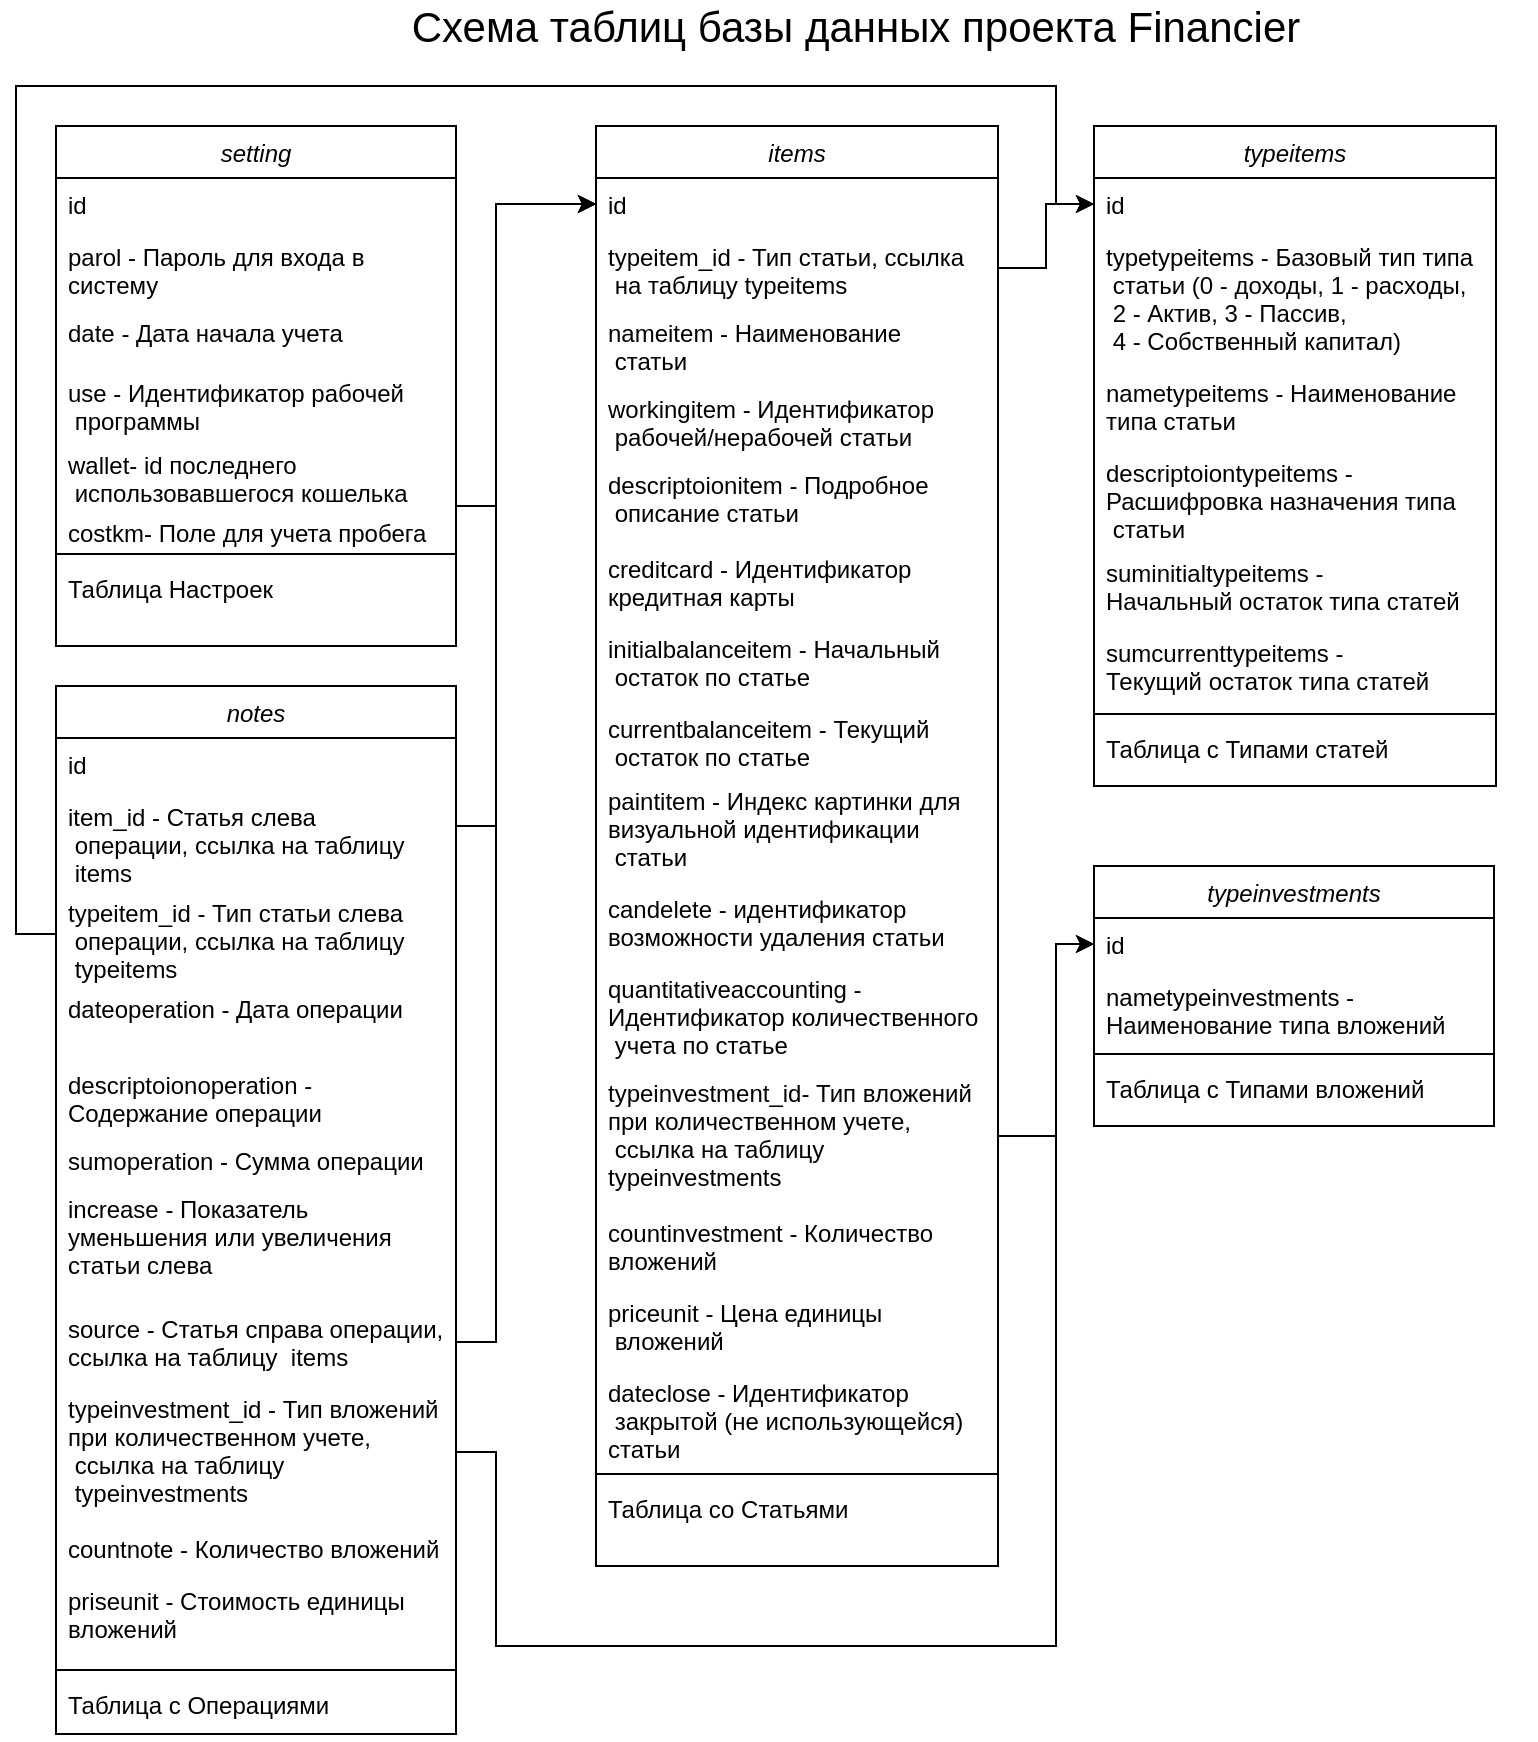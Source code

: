 <mxfile version="14.8.5" type="device"><diagram id="C5RBs43oDa-KdzZeNtuy" name="Page-1"><mxGraphModel dx="1865" dy="547" grid="1" gridSize="10" guides="1" tooltips="1" connect="1" arrows="1" fold="1" page="1" pageScale="1" pageWidth="827" pageHeight="1169" math="0" shadow="0"><root><mxCell id="WIyWlLk6GJQsqaUBKTNV-0"/><mxCell id="WIyWlLk6GJQsqaUBKTNV-1" parent="WIyWlLk6GJQsqaUBKTNV-0"/><mxCell id="zkfFHV4jXpPFQw0GAbJ--0" value="typeitems" style="swimlane;fontStyle=2;align=center;verticalAlign=top;childLayout=stackLayout;horizontal=1;startSize=26;horizontalStack=0;resizeParent=1;resizeLast=0;collapsible=1;marginBottom=0;rounded=0;shadow=0;strokeWidth=1;" parent="WIyWlLk6GJQsqaUBKTNV-1" vertex="1"><mxGeometry x="309" y="70" width="201" height="330" as="geometry"><mxRectangle x="230" y="140" width="160" height="26" as="alternateBounds"/></mxGeometry></mxCell><mxCell id="zkfFHV4jXpPFQw0GAbJ--1" value="id " style="text;align=left;verticalAlign=top;spacingLeft=4;spacingRight=4;overflow=hidden;rotatable=0;points=[[0,0.5],[1,0.5]];portConstraint=eastwest;" parent="zkfFHV4jXpPFQw0GAbJ--0" vertex="1"><mxGeometry y="26" width="201" height="26" as="geometry"/></mxCell><mxCell id="zkfFHV4jXpPFQw0GAbJ--2" value="typetypeitems - Базовый тип типа&#10; статьи (0 - доходы, 1 - расходы,&#10; 2 - Актив, 3 - Пассив, &#10; 4 - Собственный капитал)" style="text;align=left;verticalAlign=top;spacingLeft=4;spacingRight=4;overflow=hidden;rotatable=0;points=[[0,0.5],[1,0.5]];portConstraint=eastwest;rounded=0;shadow=0;html=0;" parent="zkfFHV4jXpPFQw0GAbJ--0" vertex="1"><mxGeometry y="52" width="201" height="68" as="geometry"/></mxCell><mxCell id="zkfFHV4jXpPFQw0GAbJ--3" value="nametypeitems - Наименование &#10;типа статьи" style="text;align=left;verticalAlign=top;spacingLeft=4;spacingRight=4;overflow=hidden;rotatable=0;points=[[0,0.5],[1,0.5]];portConstraint=eastwest;rounded=0;shadow=0;html=0;" parent="zkfFHV4jXpPFQw0GAbJ--0" vertex="1"><mxGeometry y="120" width="201" height="40" as="geometry"/></mxCell><mxCell id="tdRBUlVe_XkeL8Im9aY7-0" value="descriptoiontypeitems - &#10;Расшифровка назначения типа&#10; статьи" style="text;align=left;verticalAlign=top;spacingLeft=4;spacingRight=4;overflow=hidden;rotatable=0;points=[[0,0.5],[1,0.5]];portConstraint=eastwest;rounded=0;shadow=0;html=0;" parent="zkfFHV4jXpPFQw0GAbJ--0" vertex="1"><mxGeometry y="160" width="201" height="50" as="geometry"/></mxCell><mxCell id="tdRBUlVe_XkeL8Im9aY7-1" value="suminitialtypeitems - &#10;Начальный остаток типа статей" style="text;align=left;verticalAlign=top;spacingLeft=4;spacingRight=4;overflow=hidden;rotatable=0;points=[[0,0.5],[1,0.5]];portConstraint=eastwest;rounded=0;shadow=0;html=0;" parent="zkfFHV4jXpPFQw0GAbJ--0" vertex="1"><mxGeometry y="210" width="201" height="40" as="geometry"/></mxCell><mxCell id="tdRBUlVe_XkeL8Im9aY7-3" value="sumcurrenttypeitems - &#10;Текущий остаток типа статей" style="text;align=left;verticalAlign=top;spacingLeft=4;spacingRight=4;overflow=hidden;rotatable=0;points=[[0,0.5],[1,0.5]];portConstraint=eastwest;rounded=0;shadow=0;html=0;" parent="zkfFHV4jXpPFQw0GAbJ--0" vertex="1"><mxGeometry y="250" width="201" height="40" as="geometry"/></mxCell><mxCell id="zkfFHV4jXpPFQw0GAbJ--4" value="" style="line;html=1;strokeWidth=1;align=left;verticalAlign=middle;spacingTop=-1;spacingLeft=3;spacingRight=3;rotatable=0;labelPosition=right;points=[];portConstraint=eastwest;" parent="zkfFHV4jXpPFQw0GAbJ--0" vertex="1"><mxGeometry y="290" width="201" height="8" as="geometry"/></mxCell><mxCell id="zkfFHV4jXpPFQw0GAbJ--5" value="Таблица с Типами статей" style="text;align=left;verticalAlign=top;spacingLeft=4;spacingRight=4;overflow=hidden;rotatable=0;points=[[0,0.5],[1,0.5]];portConstraint=eastwest;" parent="zkfFHV4jXpPFQw0GAbJ--0" vertex="1"><mxGeometry y="298" width="201" height="26" as="geometry"/></mxCell><mxCell id="tdRBUlVe_XkeL8Im9aY7-8" value="notes" style="swimlane;fontStyle=2;align=center;verticalAlign=top;childLayout=stackLayout;horizontal=1;startSize=26;horizontalStack=0;resizeParent=1;resizeLast=0;collapsible=1;marginBottom=0;rounded=0;shadow=0;strokeWidth=1;" parent="WIyWlLk6GJQsqaUBKTNV-1" vertex="1"><mxGeometry x="-210" y="350" width="200" height="524" as="geometry"><mxRectangle x="230" y="140" width="160" height="26" as="alternateBounds"/></mxGeometry></mxCell><mxCell id="tdRBUlVe_XkeL8Im9aY7-9" value="id " style="text;align=left;verticalAlign=top;spacingLeft=4;spacingRight=4;overflow=hidden;rotatable=0;points=[[0,0.5],[1,0.5]];portConstraint=eastwest;" parent="tdRBUlVe_XkeL8Im9aY7-8" vertex="1"><mxGeometry y="26" width="200" height="26" as="geometry"/></mxCell><mxCell id="tdRBUlVe_XkeL8Im9aY7-22" value="item_id - Статья слева&#10; операции, ссылка на таблицу&#10; items " style="text;align=left;verticalAlign=top;spacingLeft=4;spacingRight=4;overflow=hidden;rotatable=0;points=[[0,0.5],[1,0.5]];portConstraint=eastwest;rounded=0;shadow=0;html=0;" parent="tdRBUlVe_XkeL8Im9aY7-8" vertex="1"><mxGeometry y="52" width="200" height="48" as="geometry"/></mxCell><mxCell id="PT_C0FBpE4MKSAZm0YG9-0" value="typeitem_id - Тип статьи слева&#10; операции, ссылка на таблицу&#10; typeitems " style="text;align=left;verticalAlign=top;spacingLeft=4;spacingRight=4;overflow=hidden;rotatable=0;points=[[0,0.5],[1,0.5]];portConstraint=eastwest;rounded=0;shadow=0;html=0;" vertex="1" parent="tdRBUlVe_XkeL8Im9aY7-8"><mxGeometry y="100" width="200" height="48" as="geometry"/></mxCell><mxCell id="tdRBUlVe_XkeL8Im9aY7-10" value="dateoperation - Дата операции" style="text;align=left;verticalAlign=top;spacingLeft=4;spacingRight=4;overflow=hidden;rotatable=0;points=[[0,0.5],[1,0.5]];portConstraint=eastwest;rounded=0;shadow=0;html=0;" parent="tdRBUlVe_XkeL8Im9aY7-8" vertex="1"><mxGeometry y="148" width="200" height="38" as="geometry"/></mxCell><mxCell id="tdRBUlVe_XkeL8Im9aY7-12" value="descriptoionoperation - &#10;Содержание операции" style="text;align=left;verticalAlign=top;spacingLeft=4;spacingRight=4;overflow=hidden;rotatable=0;points=[[0,0.5],[1,0.5]];portConstraint=eastwest;rounded=0;shadow=0;html=0;" parent="tdRBUlVe_XkeL8Im9aY7-8" vertex="1"><mxGeometry y="186" width="200" height="38" as="geometry"/></mxCell><mxCell id="tdRBUlVe_XkeL8Im9aY7-13" value="sumoperation - Сумма операции" style="text;align=left;verticalAlign=top;spacingLeft=4;spacingRight=4;overflow=hidden;rotatable=0;points=[[0,0.5],[1,0.5]];portConstraint=eastwest;rounded=0;shadow=0;html=0;" parent="tdRBUlVe_XkeL8Im9aY7-8" vertex="1"><mxGeometry y="224" width="200" height="24" as="geometry"/></mxCell><mxCell id="tdRBUlVe_XkeL8Im9aY7-14" value="increase - Показатель &#10;уменьшения или увеличения &#10;статьи слева&#10;" style="text;align=left;verticalAlign=top;spacingLeft=4;spacingRight=4;overflow=hidden;rotatable=0;points=[[0,0.5],[1,0.5]];portConstraint=eastwest;rounded=0;shadow=0;html=0;" parent="tdRBUlVe_XkeL8Im9aY7-8" vertex="1"><mxGeometry y="248" width="200" height="60" as="geometry"/></mxCell><mxCell id="tdRBUlVe_XkeL8Im9aY7-15" value="source - Статья справа операции, &#10;ссылка на таблицу  items " style="text;align=left;verticalAlign=top;spacingLeft=4;spacingRight=4;overflow=hidden;rotatable=0;points=[[0,0.5],[1,0.5]];portConstraint=eastwest;rounded=0;shadow=0;html=0;" parent="tdRBUlVe_XkeL8Im9aY7-8" vertex="1"><mxGeometry y="308" width="200" height="40" as="geometry"/></mxCell><mxCell id="tdRBUlVe_XkeL8Im9aY7-16" value="typeinvestment_id - Тип вложений&#10;при количественном учете,&#10; ссылка на таблицу&#10; typeinvestments" style="text;align=left;verticalAlign=top;spacingLeft=4;spacingRight=4;overflow=hidden;rotatable=0;points=[[0,0.5],[1,0.5]];portConstraint=eastwest;rounded=0;shadow=0;html=0;" parent="tdRBUlVe_XkeL8Im9aY7-8" vertex="1"><mxGeometry y="348" width="200" height="70" as="geometry"/></mxCell><mxCell id="tdRBUlVe_XkeL8Im9aY7-19" value="countnote - Количество вложений" style="text;align=left;verticalAlign=top;spacingLeft=4;spacingRight=4;overflow=hidden;rotatable=0;points=[[0,0.5],[1,0.5]];portConstraint=eastwest;rounded=0;shadow=0;html=0;" parent="tdRBUlVe_XkeL8Im9aY7-8" vertex="1"><mxGeometry y="418" width="200" height="26" as="geometry"/></mxCell><mxCell id="GD5pu-GQ65owiKj21zdk-0" value="priseunit - Стоимость единицы &#10;вложений" style="text;align=left;verticalAlign=top;spacingLeft=4;spacingRight=4;overflow=hidden;rotatable=0;points=[[0,0.5],[1,0.5]];portConstraint=eastwest;rounded=0;shadow=0;html=0;" parent="tdRBUlVe_XkeL8Im9aY7-8" vertex="1"><mxGeometry y="444" width="200" height="44" as="geometry"/></mxCell><mxCell id="tdRBUlVe_XkeL8Im9aY7-20" value="" style="line;html=1;strokeWidth=1;align=left;verticalAlign=middle;spacingTop=-1;spacingLeft=3;spacingRight=3;rotatable=0;labelPosition=right;points=[];portConstraint=eastwest;" parent="tdRBUlVe_XkeL8Im9aY7-8" vertex="1"><mxGeometry y="488" width="200" height="8" as="geometry"/></mxCell><mxCell id="tdRBUlVe_XkeL8Im9aY7-21" value="Таблица с Операциями" style="text;align=left;verticalAlign=top;spacingLeft=4;spacingRight=4;overflow=hidden;rotatable=0;points=[[0,0.5],[1,0.5]];portConstraint=eastwest;" parent="tdRBUlVe_XkeL8Im9aY7-8" vertex="1"><mxGeometry y="496" width="200" height="28" as="geometry"/></mxCell><mxCell id="tdRBUlVe_XkeL8Im9aY7-23" value="items" style="swimlane;fontStyle=2;align=center;verticalAlign=top;childLayout=stackLayout;horizontal=1;startSize=26;horizontalStack=0;resizeParent=1;resizeLast=0;collapsible=1;marginBottom=0;rounded=0;shadow=0;strokeWidth=1;" parent="WIyWlLk6GJQsqaUBKTNV-1" vertex="1"><mxGeometry x="60" y="70" width="201" height="720" as="geometry"><mxRectangle x="230" y="140" width="160" height="26" as="alternateBounds"/></mxGeometry></mxCell><mxCell id="tdRBUlVe_XkeL8Im9aY7-24" value="id " style="text;align=left;verticalAlign=top;spacingLeft=4;spacingRight=4;overflow=hidden;rotatable=0;points=[[0,0.5],[1,0.5]];portConstraint=eastwest;" parent="tdRBUlVe_XkeL8Im9aY7-23" vertex="1"><mxGeometry y="26" width="201" height="26" as="geometry"/></mxCell><mxCell id="GD5pu-GQ65owiKj21zdk-3" value="typeitem_id - Тип статьи, ссылка&#10; на таблицу typeitems" style="text;align=left;verticalAlign=top;spacingLeft=4;spacingRight=4;overflow=hidden;rotatable=0;points=[[0,0.5],[1,0.5]];portConstraint=eastwest;rounded=0;shadow=0;html=0;" parent="tdRBUlVe_XkeL8Im9aY7-23" vertex="1"><mxGeometry y="52" width="201" height="38" as="geometry"/></mxCell><mxCell id="tdRBUlVe_XkeL8Im9aY7-25" value="nameitem - Наименование&#10; статьи" style="text;align=left;verticalAlign=top;spacingLeft=4;spacingRight=4;overflow=hidden;rotatable=0;points=[[0,0.5],[1,0.5]];portConstraint=eastwest;rounded=0;shadow=0;html=0;" parent="tdRBUlVe_XkeL8Im9aY7-23" vertex="1"><mxGeometry y="90" width="201" height="38" as="geometry"/></mxCell><mxCell id="tdRBUlVe_XkeL8Im9aY7-26" value="workingitem - Идентификатор&#10; рабочей/нерабочей статьи" style="text;align=left;verticalAlign=top;spacingLeft=4;spacingRight=4;overflow=hidden;rotatable=0;points=[[0,0.5],[1,0.5]];portConstraint=eastwest;rounded=0;shadow=0;html=0;" parent="tdRBUlVe_XkeL8Im9aY7-23" vertex="1"><mxGeometry y="128" width="201" height="38" as="geometry"/></mxCell><mxCell id="tdRBUlVe_XkeL8Im9aY7-27" value="descriptoionitem - Подробное&#10; описание статьи" style="text;align=left;verticalAlign=top;spacingLeft=4;spacingRight=4;overflow=hidden;rotatable=0;points=[[0,0.5],[1,0.5]];portConstraint=eastwest;rounded=0;shadow=0;html=0;" parent="tdRBUlVe_XkeL8Im9aY7-23" vertex="1"><mxGeometry y="166" width="201" height="42" as="geometry"/></mxCell><mxCell id="tdRBUlVe_XkeL8Im9aY7-28" value="creditcard - Идентификатор &#10;кредитная карты" style="text;align=left;verticalAlign=top;spacingLeft=4;spacingRight=4;overflow=hidden;rotatable=0;points=[[0,0.5],[1,0.5]];portConstraint=eastwest;rounded=0;shadow=0;html=0;" parent="tdRBUlVe_XkeL8Im9aY7-23" vertex="1"><mxGeometry y="208" width="201" height="40" as="geometry"/></mxCell><mxCell id="tdRBUlVe_XkeL8Im9aY7-29" value="initialbalanceitem - Начальный&#10; остаток по статье" style="text;align=left;verticalAlign=top;spacingLeft=4;spacingRight=4;overflow=hidden;rotatable=0;points=[[0,0.5],[1,0.5]];portConstraint=eastwest;rounded=0;shadow=0;html=0;" parent="tdRBUlVe_XkeL8Im9aY7-23" vertex="1"><mxGeometry y="248" width="201" height="40" as="geometry"/></mxCell><mxCell id="tdRBUlVe_XkeL8Im9aY7-30" value="currentbalanceitem - Текущий&#10; остаток по статье" style="text;align=left;verticalAlign=top;spacingLeft=4;spacingRight=4;overflow=hidden;rotatable=0;points=[[0,0.5],[1,0.5]];portConstraint=eastwest;rounded=0;shadow=0;html=0;" parent="tdRBUlVe_XkeL8Im9aY7-23" vertex="1"><mxGeometry y="288" width="201" height="36" as="geometry"/></mxCell><mxCell id="tdRBUlVe_XkeL8Im9aY7-31" value="paintitem - Индекс картинки для &#10;визуальной идентификации&#10; статьи" style="text;align=left;verticalAlign=top;spacingLeft=4;spacingRight=4;overflow=hidden;rotatable=0;points=[[0,0.5],[1,0.5]];portConstraint=eastwest;rounded=0;shadow=0;html=0;" parent="tdRBUlVe_XkeL8Im9aY7-23" vertex="1"><mxGeometry y="324" width="201" height="54" as="geometry"/></mxCell><mxCell id="tdRBUlVe_XkeL8Im9aY7-32" value="candelete - идентификатор &#10;возможности удаления статьи" style="text;align=left;verticalAlign=top;spacingLeft=4;spacingRight=4;overflow=hidden;rotatable=0;points=[[0,0.5],[1,0.5]];portConstraint=eastwest;rounded=0;shadow=0;html=0;" parent="tdRBUlVe_XkeL8Im9aY7-23" vertex="1"><mxGeometry y="378" width="201" height="40" as="geometry"/></mxCell><mxCell id="tdRBUlVe_XkeL8Im9aY7-34" value="quantitativeaccounting - &#10;Идентификатор количественного&#10; учета по статье" style="text;align=left;verticalAlign=top;spacingLeft=4;spacingRight=4;overflow=hidden;rotatable=0;points=[[0,0.5],[1,0.5]];portConstraint=eastwest;rounded=0;shadow=0;html=0;" parent="tdRBUlVe_XkeL8Im9aY7-23" vertex="1"><mxGeometry y="418" width="201" height="52" as="geometry"/></mxCell><mxCell id="GD5pu-GQ65owiKj21zdk-6" value="typeinvestment_id- Тип вложений &#10;при количественном учете,&#10; ссылка на таблицу &#10;typeinvestments" style="text;align=left;verticalAlign=top;spacingLeft=4;spacingRight=4;overflow=hidden;rotatable=0;points=[[0,0.5],[1,0.5]];portConstraint=eastwest;rounded=0;shadow=0;html=0;" parent="tdRBUlVe_XkeL8Im9aY7-23" vertex="1"><mxGeometry y="470" width="201" height="70" as="geometry"/></mxCell><mxCell id="GD5pu-GQ65owiKj21zdk-5" value="countinvestment - Количество &#10;вложений" style="text;align=left;verticalAlign=top;spacingLeft=4;spacingRight=4;overflow=hidden;rotatable=0;points=[[0,0.5],[1,0.5]];portConstraint=eastwest;rounded=0;shadow=0;html=0;" parent="tdRBUlVe_XkeL8Im9aY7-23" vertex="1"><mxGeometry y="540" width="201" height="40" as="geometry"/></mxCell><mxCell id="GD5pu-GQ65owiKj21zdk-7" value="priceunit - Цена единицы&#10; вложений" style="text;align=left;verticalAlign=top;spacingLeft=4;spacingRight=4;overflow=hidden;rotatable=0;points=[[0,0.5],[1,0.5]];portConstraint=eastwest;rounded=0;shadow=0;html=0;" parent="tdRBUlVe_XkeL8Im9aY7-23" vertex="1"><mxGeometry y="580" width="201" height="40" as="geometry"/></mxCell><mxCell id="GD5pu-GQ65owiKj21zdk-8" value="dateclose - Идентификатор&#10; закрытой (не использующейся) &#10;статьи" style="text;align=left;verticalAlign=top;spacingLeft=4;spacingRight=4;overflow=hidden;rotatable=0;points=[[0,0.5],[1,0.5]];portConstraint=eastwest;rounded=0;shadow=0;html=0;" parent="tdRBUlVe_XkeL8Im9aY7-23" vertex="1"><mxGeometry y="620" width="201" height="50" as="geometry"/></mxCell><mxCell id="tdRBUlVe_XkeL8Im9aY7-35" value="" style="line;html=1;strokeWidth=1;align=left;verticalAlign=middle;spacingTop=-1;spacingLeft=3;spacingRight=3;rotatable=0;labelPosition=right;points=[];portConstraint=eastwest;" parent="tdRBUlVe_XkeL8Im9aY7-23" vertex="1"><mxGeometry y="670" width="201" height="8" as="geometry"/></mxCell><mxCell id="tdRBUlVe_XkeL8Im9aY7-36" value="Таблица со Статьями" style="text;align=left;verticalAlign=top;spacingLeft=4;spacingRight=4;overflow=hidden;rotatable=0;points=[[0,0.5],[1,0.5]];portConstraint=eastwest;" parent="tdRBUlVe_XkeL8Im9aY7-23" vertex="1"><mxGeometry y="678" width="201" height="42" as="geometry"/></mxCell><mxCell id="tdRBUlVe_XkeL8Im9aY7-37" value="typeinvestments" style="swimlane;fontStyle=2;align=center;verticalAlign=top;childLayout=stackLayout;horizontal=1;startSize=26;horizontalStack=0;resizeParent=1;resizeLast=0;collapsible=1;marginBottom=0;rounded=0;shadow=0;strokeWidth=1;" parent="WIyWlLk6GJQsqaUBKTNV-1" vertex="1"><mxGeometry x="309" y="440" width="200" height="130" as="geometry"><mxRectangle x="230" y="140" width="160" height="26" as="alternateBounds"/></mxGeometry></mxCell><mxCell id="tdRBUlVe_XkeL8Im9aY7-38" value="id " style="text;align=left;verticalAlign=top;spacingLeft=4;spacingRight=4;overflow=hidden;rotatable=0;points=[[0,0.5],[1,0.5]];portConstraint=eastwest;" parent="tdRBUlVe_XkeL8Im9aY7-37" vertex="1"><mxGeometry y="26" width="200" height="26" as="geometry"/></mxCell><mxCell id="tdRBUlVe_XkeL8Im9aY7-41" value="nametypeinvestments - &#10;Наименование типа вложений" style="text;align=left;verticalAlign=top;spacingLeft=4;spacingRight=4;overflow=hidden;rotatable=0;points=[[0,0.5],[1,0.5]];portConstraint=eastwest;rounded=0;shadow=0;html=0;" parent="tdRBUlVe_XkeL8Im9aY7-37" vertex="1"><mxGeometry y="52" width="200" height="38" as="geometry"/></mxCell><mxCell id="tdRBUlVe_XkeL8Im9aY7-49" value="" style="line;html=1;strokeWidth=1;align=left;verticalAlign=middle;spacingTop=-1;spacingLeft=3;spacingRight=3;rotatable=0;labelPosition=right;points=[];portConstraint=eastwest;" parent="tdRBUlVe_XkeL8Im9aY7-37" vertex="1"><mxGeometry y="90" width="200" height="8" as="geometry"/></mxCell><mxCell id="tdRBUlVe_XkeL8Im9aY7-64" value="Таблица с Типами вложений" style="text;align=left;verticalAlign=top;spacingLeft=4;spacingRight=4;overflow=hidden;rotatable=0;points=[[0,0.5],[1,0.5]];portConstraint=eastwest;rounded=0;shadow=0;html=0;" parent="tdRBUlVe_XkeL8Im9aY7-37" vertex="1"><mxGeometry y="98" width="200" height="32" as="geometry"/></mxCell><mxCell id="tdRBUlVe_XkeL8Im9aY7-65" value="setting" style="swimlane;fontStyle=2;align=center;verticalAlign=top;childLayout=stackLayout;horizontal=1;startSize=26;horizontalStack=0;resizeParent=1;resizeLast=0;collapsible=1;marginBottom=0;rounded=0;shadow=0;strokeWidth=1;" parent="WIyWlLk6GJQsqaUBKTNV-1" vertex="1"><mxGeometry x="-210" y="70" width="200" height="260" as="geometry"><mxRectangle x="230" y="140" width="160" height="26" as="alternateBounds"/></mxGeometry></mxCell><mxCell id="tdRBUlVe_XkeL8Im9aY7-66" value="id " style="text;align=left;verticalAlign=top;spacingLeft=4;spacingRight=4;overflow=hidden;rotatable=0;points=[[0,0.5],[1,0.5]];portConstraint=eastwest;" parent="tdRBUlVe_XkeL8Im9aY7-65" vertex="1"><mxGeometry y="26" width="200" height="26" as="geometry"/></mxCell><mxCell id="tdRBUlVe_XkeL8Im9aY7-68" value="parol - Пароль для входа в &#10;систему" style="text;align=left;verticalAlign=top;spacingLeft=4;spacingRight=4;overflow=hidden;rotatable=0;points=[[0,0.5],[1,0.5]];portConstraint=eastwest;rounded=0;shadow=0;html=0;" parent="tdRBUlVe_XkeL8Im9aY7-65" vertex="1"><mxGeometry y="52" width="200" height="38" as="geometry"/></mxCell><mxCell id="tdRBUlVe_XkeL8Im9aY7-72" value="date - Дата начала учета" style="text;align=left;verticalAlign=top;spacingLeft=4;spacingRight=4;overflow=hidden;rotatable=0;points=[[0,0.5],[1,0.5]];portConstraint=eastwest;rounded=0;shadow=0;html=0;" parent="tdRBUlVe_XkeL8Im9aY7-65" vertex="1"><mxGeometry y="90" width="200" height="30" as="geometry"/></mxCell><mxCell id="GD5pu-GQ65owiKj21zdk-9" value="use - Идентификатор рабочей&#10; программы" style="text;align=left;verticalAlign=top;spacingLeft=4;spacingRight=4;overflow=hidden;rotatable=0;points=[[0,0.5],[1,0.5]];portConstraint=eastwest;rounded=0;shadow=0;html=0;" parent="tdRBUlVe_XkeL8Im9aY7-65" vertex="1"><mxGeometry y="120" width="200" height="36" as="geometry"/></mxCell><mxCell id="tdRBUlVe_XkeL8Im9aY7-71" value="wallet- id последнего&#10; использовавшегося кошелька" style="text;align=left;verticalAlign=top;spacingLeft=4;spacingRight=4;overflow=hidden;rotatable=0;points=[[0,0.5],[1,0.5]];portConstraint=eastwest;rounded=0;shadow=0;html=0;" parent="tdRBUlVe_XkeL8Im9aY7-65" vertex="1"><mxGeometry y="156" width="200" height="34" as="geometry"/></mxCell><mxCell id="GD5pu-GQ65owiKj21zdk-10" value="costkm- Поле для учета пробега" style="text;align=left;verticalAlign=top;spacingLeft=4;spacingRight=4;overflow=hidden;rotatable=0;points=[[0,0.5],[1,0.5]];portConstraint=eastwest;rounded=0;shadow=0;html=0;" parent="tdRBUlVe_XkeL8Im9aY7-65" vertex="1"><mxGeometry y="190" width="200" height="20" as="geometry"/></mxCell><mxCell id="tdRBUlVe_XkeL8Im9aY7-76" value="" style="line;html=1;strokeWidth=1;align=left;verticalAlign=middle;spacingTop=-1;spacingLeft=3;spacingRight=3;rotatable=0;labelPosition=right;points=[];portConstraint=eastwest;" parent="tdRBUlVe_XkeL8Im9aY7-65" vertex="1"><mxGeometry y="210" width="200" height="8" as="geometry"/></mxCell><mxCell id="tdRBUlVe_XkeL8Im9aY7-77" value="Таблица Настроек" style="text;align=left;verticalAlign=top;spacingLeft=4;spacingRight=4;overflow=hidden;rotatable=0;points=[[0,0.5],[1,0.5]];portConstraint=eastwest;rounded=0;shadow=0;html=0;" parent="tdRBUlVe_XkeL8Im9aY7-65" vertex="1"><mxGeometry y="218" width="200" height="22" as="geometry"/></mxCell><mxCell id="PXPa_aRlH0-KZNr55PBO-0" value="Схема таблиц базы данных проекта Financier" style="text;html=1;strokeColor=none;fillColor=none;align=center;verticalAlign=middle;whiteSpace=wrap;rounded=0;labelBackgroundColor=#ffffff;fontSize=21;" parent="WIyWlLk6GJQsqaUBKTNV-1" vertex="1"><mxGeometry x="-150" y="10" width="680" height="20" as="geometry"/></mxCell><mxCell id="GD5pu-GQ65owiKj21zdk-1" style="edgeStyle=orthogonalEdgeStyle;rounded=0;orthogonalLoop=1;jettySize=auto;html=1;entryX=0;entryY=0.5;entryDx=0;entryDy=0;" parent="WIyWlLk6GJQsqaUBKTNV-1" source="tdRBUlVe_XkeL8Im9aY7-15" target="tdRBUlVe_XkeL8Im9aY7-24" edge="1"><mxGeometry relative="1" as="geometry"><Array as="points"><mxPoint x="10" y="678"/><mxPoint x="10" y="109"/></Array></mxGeometry></mxCell><mxCell id="GD5pu-GQ65owiKj21zdk-2" style="edgeStyle=orthogonalEdgeStyle;rounded=0;orthogonalLoop=1;jettySize=auto;html=1;entryX=0;entryY=0.5;entryDx=0;entryDy=0;" parent="WIyWlLk6GJQsqaUBKTNV-1" source="tdRBUlVe_XkeL8Im9aY7-22" target="tdRBUlVe_XkeL8Im9aY7-24" edge="1"><mxGeometry relative="1" as="geometry"><Array as="points"><mxPoint x="10" y="420"/><mxPoint x="10" y="109"/></Array></mxGeometry></mxCell><mxCell id="GD5pu-GQ65owiKj21zdk-4" style="edgeStyle=orthogonalEdgeStyle;rounded=0;orthogonalLoop=1;jettySize=auto;html=1;entryX=0;entryY=0.5;entryDx=0;entryDy=0;" parent="WIyWlLk6GJQsqaUBKTNV-1" source="GD5pu-GQ65owiKj21zdk-3" target="zkfFHV4jXpPFQw0GAbJ--1" edge="1"><mxGeometry relative="1" as="geometry"/></mxCell><mxCell id="GD5pu-GQ65owiKj21zdk-11" style="edgeStyle=orthogonalEdgeStyle;rounded=0;orthogonalLoop=1;jettySize=auto;html=1;entryX=0;entryY=0.5;entryDx=0;entryDy=0;" parent="WIyWlLk6GJQsqaUBKTNV-1" source="tdRBUlVe_XkeL8Im9aY7-71" target="tdRBUlVe_XkeL8Im9aY7-24" edge="1"><mxGeometry relative="1" as="geometry"><Array as="points"><mxPoint x="10" y="260"/><mxPoint x="10" y="109"/></Array></mxGeometry></mxCell><mxCell id="PT_C0FBpE4MKSAZm0YG9-1" style="edgeStyle=orthogonalEdgeStyle;rounded=0;orthogonalLoop=1;jettySize=auto;html=1;entryX=0;entryY=0.5;entryDx=0;entryDy=0;" edge="1" parent="WIyWlLk6GJQsqaUBKTNV-1" source="PT_C0FBpE4MKSAZm0YG9-0" target="zkfFHV4jXpPFQw0GAbJ--1"><mxGeometry relative="1" as="geometry"><Array as="points"><mxPoint x="-230" y="474"/><mxPoint x="-230" y="50"/><mxPoint x="290" y="50"/><mxPoint x="290" y="109"/></Array></mxGeometry></mxCell><mxCell id="PT_C0FBpE4MKSAZm0YG9-2" style="edgeStyle=orthogonalEdgeStyle;rounded=0;orthogonalLoop=1;jettySize=auto;html=1;entryX=0;entryY=0.5;entryDx=0;entryDy=0;" edge="1" parent="WIyWlLk6GJQsqaUBKTNV-1" source="tdRBUlVe_XkeL8Im9aY7-16" target="tdRBUlVe_XkeL8Im9aY7-38"><mxGeometry relative="1" as="geometry"><Array as="points"><mxPoint x="10" y="733"/><mxPoint x="10" y="830"/><mxPoint x="290" y="830"/><mxPoint x="290" y="479"/></Array></mxGeometry></mxCell><mxCell id="PT_C0FBpE4MKSAZm0YG9-3" style="edgeStyle=orthogonalEdgeStyle;rounded=0;orthogonalLoop=1;jettySize=auto;html=1;entryX=0;entryY=0.5;entryDx=0;entryDy=0;" edge="1" parent="WIyWlLk6GJQsqaUBKTNV-1" source="GD5pu-GQ65owiKj21zdk-6" target="tdRBUlVe_XkeL8Im9aY7-38"><mxGeometry relative="1" as="geometry"><Array as="points"><mxPoint x="290" y="575"/><mxPoint x="290" y="479"/></Array></mxGeometry></mxCell></root></mxGraphModel></diagram></mxfile>